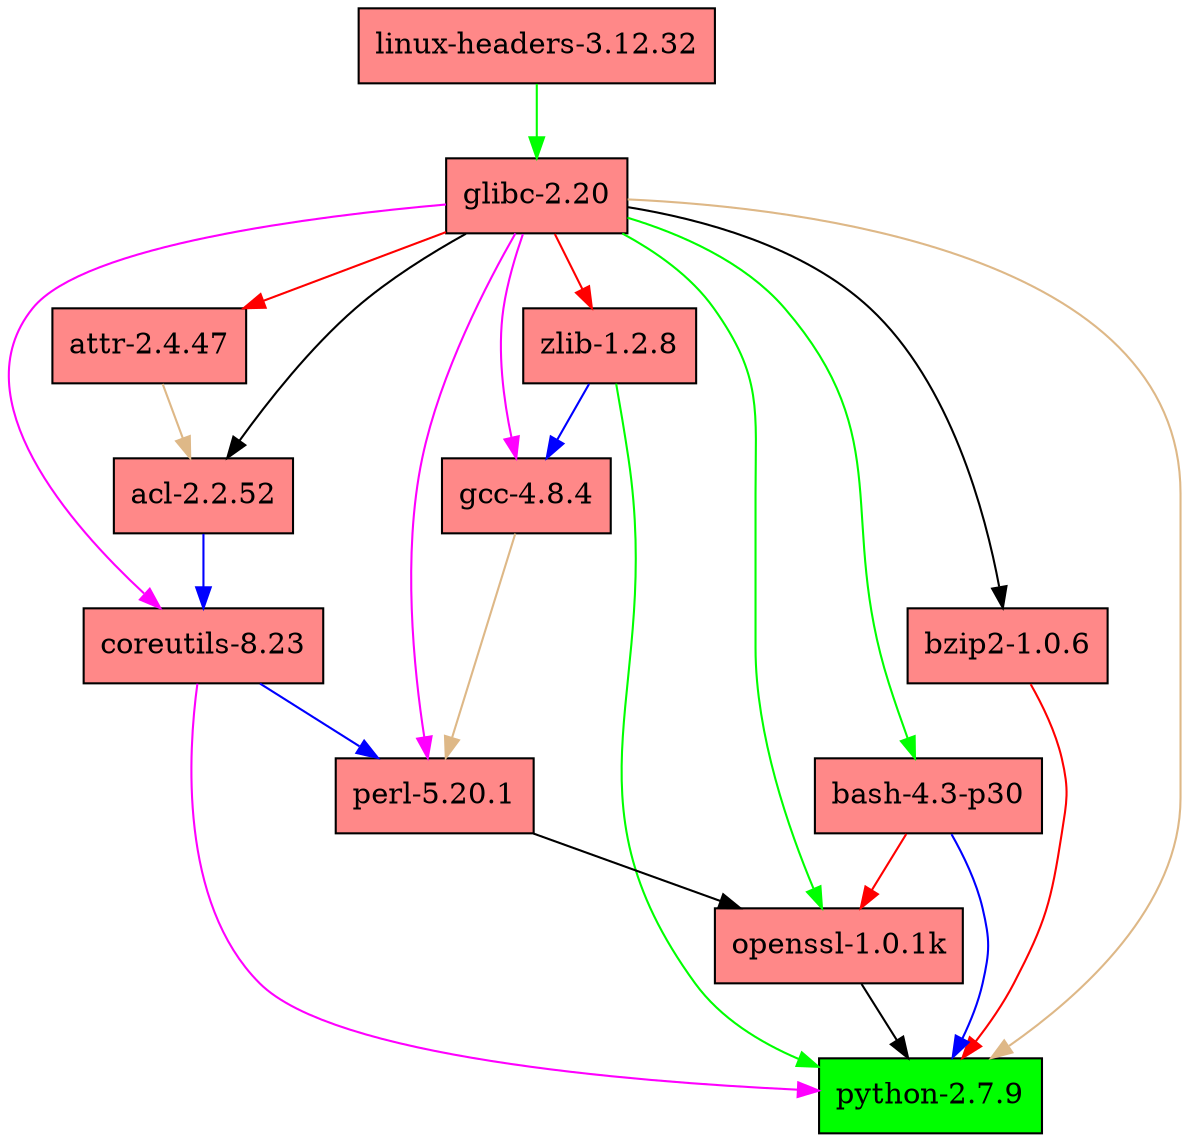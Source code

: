 digraph G { bgcolor="transparent";
"/nix/store/l8rhnzq9yxqhv3il4kmzqhkx8q06jzgv-python-2.7.9" [label = "python-2.7.9", shape = box, style = filled, fillcolor = "#00ff00"];
"/nix/store/8nxzd6jkgcihyx26m246ycpnpivicpak-openssl-1.0.1k" -> "/nix/store/l8rhnzq9yxqhv3il4kmzqhkx8q06jzgv-python-2.7.9" [color = "black"];
"/nix/store/96vfgc1gfwslmg3hhfzkxsvqqc61mh89-bzip2-1.0.6" -> "/nix/store/l8rhnzq9yxqhv3il4kmzqhkx8q06jzgv-python-2.7.9" [color = "red"];
"/nix/store/a2p5i9hb5hpqssh7vp402r6n9slfayqx-zlib-1.2.8" -> "/nix/store/l8rhnzq9yxqhv3il4kmzqhkx8q06jzgv-python-2.7.9" [color = "green"];
"/nix/store/cxrc12hkmvrjlq747cm08av6jl41nzi1-bash-4.3-p30" -> "/nix/store/l8rhnzq9yxqhv3il4kmzqhkx8q06jzgv-python-2.7.9" [color = "blue"];
"/nix/store/h4ssyq8lac0ywmn8j0lsichvj9fvcfyd-coreutils-8.23" -> "/nix/store/l8rhnzq9yxqhv3il4kmzqhkx8q06jzgv-python-2.7.9" [color = "magenta"];
"/nix/store/nrxyygy0wqski1klq0305d3h523k41ps-glibc-2.20" -> "/nix/store/l8rhnzq9yxqhv3il4kmzqhkx8q06jzgv-python-2.7.9" [color = "burlywood"];
"/nix/store/8nxzd6jkgcihyx26m246ycpnpivicpak-openssl-1.0.1k" [label = "openssl-1.0.1k", shape = box, style = filled, fillcolor = "#ff8888"];
"/nix/store/482l1wbyrbqzy8pm0mh9psvk7f7x2qnf-perl-5.20.1" -> "/nix/store/8nxzd6jkgcihyx26m246ycpnpivicpak-openssl-1.0.1k" [color = "black"];
"/nix/store/cxrc12hkmvrjlq747cm08av6jl41nzi1-bash-4.3-p30" -> "/nix/store/8nxzd6jkgcihyx26m246ycpnpivicpak-openssl-1.0.1k" [color = "red"];
"/nix/store/nrxyygy0wqski1klq0305d3h523k41ps-glibc-2.20" -> "/nix/store/8nxzd6jkgcihyx26m246ycpnpivicpak-openssl-1.0.1k" [color = "green"];
"/nix/store/482l1wbyrbqzy8pm0mh9psvk7f7x2qnf-perl-5.20.1" [label = "perl-5.20.1", shape = box, style = filled, fillcolor = "#ff8888"];
"/nix/store/h4ssyq8lac0ywmn8j0lsichvj9fvcfyd-coreutils-8.23" -> "/nix/store/482l1wbyrbqzy8pm0mh9psvk7f7x2qnf-perl-5.20.1" [color = "blue"];
"/nix/store/nrxyygy0wqski1klq0305d3h523k41ps-glibc-2.20" -> "/nix/store/482l1wbyrbqzy8pm0mh9psvk7f7x2qnf-perl-5.20.1" [color = "magenta"];
"/nix/store/p9rmkj5s68cjhjnb8msj477wcm5157rx-gcc-4.8.4" -> "/nix/store/482l1wbyrbqzy8pm0mh9psvk7f7x2qnf-perl-5.20.1" [color = "burlywood"];
"/nix/store/96vfgc1gfwslmg3hhfzkxsvqqc61mh89-bzip2-1.0.6" [label = "bzip2-1.0.6", shape = box, style = filled, fillcolor = "#ff8888"];
"/nix/store/nrxyygy0wqski1klq0305d3h523k41ps-glibc-2.20" -> "/nix/store/96vfgc1gfwslmg3hhfzkxsvqqc61mh89-bzip2-1.0.6" [color = "black"];
"/nix/store/a2p5i9hb5hpqssh7vp402r6n9slfayqx-zlib-1.2.8" [label = "zlib-1.2.8", shape = box, style = filled, fillcolor = "#ff8888"];
"/nix/store/nrxyygy0wqski1klq0305d3h523k41ps-glibc-2.20" -> "/nix/store/a2p5i9hb5hpqssh7vp402r6n9slfayqx-zlib-1.2.8" [color = "red"];
"/nix/store/cxrc12hkmvrjlq747cm08av6jl41nzi1-bash-4.3-p30" [label = "bash-4.3-p30", shape = box, style = filled, fillcolor = "#ff8888"];
"/nix/store/nrxyygy0wqski1klq0305d3h523k41ps-glibc-2.20" -> "/nix/store/cxrc12hkmvrjlq747cm08av6jl41nzi1-bash-4.3-p30" [color = "green"];
"/nix/store/h4ssyq8lac0ywmn8j0lsichvj9fvcfyd-coreutils-8.23" [label = "coreutils-8.23", shape = box, style = filled, fillcolor = "#ff8888"];
"/nix/store/54whwk19x8cgak0pwnnzzq282hwaf8f3-acl-2.2.52" -> "/nix/store/h4ssyq8lac0ywmn8j0lsichvj9fvcfyd-coreutils-8.23" [color = "blue"];
"/nix/store/nrxyygy0wqski1klq0305d3h523k41ps-glibc-2.20" -> "/nix/store/h4ssyq8lac0ywmn8j0lsichvj9fvcfyd-coreutils-8.23" [color = "magenta"];
"/nix/store/54whwk19x8cgak0pwnnzzq282hwaf8f3-acl-2.2.52" [label = "acl-2.2.52", shape = box, style = filled, fillcolor = "#ff8888"];
"/nix/store/f9i3xzbkx0frdqwqvy8qpk6gcclzf02f-attr-2.4.47" -> "/nix/store/54whwk19x8cgak0pwnnzzq282hwaf8f3-acl-2.2.52" [color = "burlywood"];
"/nix/store/nrxyygy0wqski1klq0305d3h523k41ps-glibc-2.20" -> "/nix/store/54whwk19x8cgak0pwnnzzq282hwaf8f3-acl-2.2.52" [color = "black"];
"/nix/store/f9i3xzbkx0frdqwqvy8qpk6gcclzf02f-attr-2.4.47" [label = "attr-2.4.47", shape = box, style = filled, fillcolor = "#ff8888"];
"/nix/store/nrxyygy0wqski1klq0305d3h523k41ps-glibc-2.20" -> "/nix/store/f9i3xzbkx0frdqwqvy8qpk6gcclzf02f-attr-2.4.47" [color = "red"];
"/nix/store/nrxyygy0wqski1klq0305d3h523k41ps-glibc-2.20" [label = "glibc-2.20", shape = box, style = filled, fillcolor = "#ff8888"];
"/nix/store/jvlrfyjlm4m0jykiw33dk5kjyzmgysiw-linux-headers-3.12.32" -> "/nix/store/nrxyygy0wqski1klq0305d3h523k41ps-glibc-2.20" [color = "green"];
"/nix/store/jvlrfyjlm4m0jykiw33dk5kjyzmgysiw-linux-headers-3.12.32" [label = "linux-headers-3.12.32", shape = box, style = filled, fillcolor = "#ff8888"];
"/nix/store/p9rmkj5s68cjhjnb8msj477wcm5157rx-gcc-4.8.4" [label = "gcc-4.8.4", shape = box, style = filled, fillcolor = "#ff8888"];
"/nix/store/a2p5i9hb5hpqssh7vp402r6n9slfayqx-zlib-1.2.8" -> "/nix/store/p9rmkj5s68cjhjnb8msj477wcm5157rx-gcc-4.8.4" [color = "blue"];
"/nix/store/nrxyygy0wqski1klq0305d3h523k41ps-glibc-2.20" -> "/nix/store/p9rmkj5s68cjhjnb8msj477wcm5157rx-gcc-4.8.4" [color = "magenta"];

"not-managed-1.0.0" [label = "not-managed-1.0.0", shape = box, style = invis, fillcolor = "#ff0000"];
"/nix/store/482l1wbyrbqzy8pm0mh9psvk7f7x2qnf-perl-5.20.1" -> "not-managed-1.0.0" [style = invis];
}
